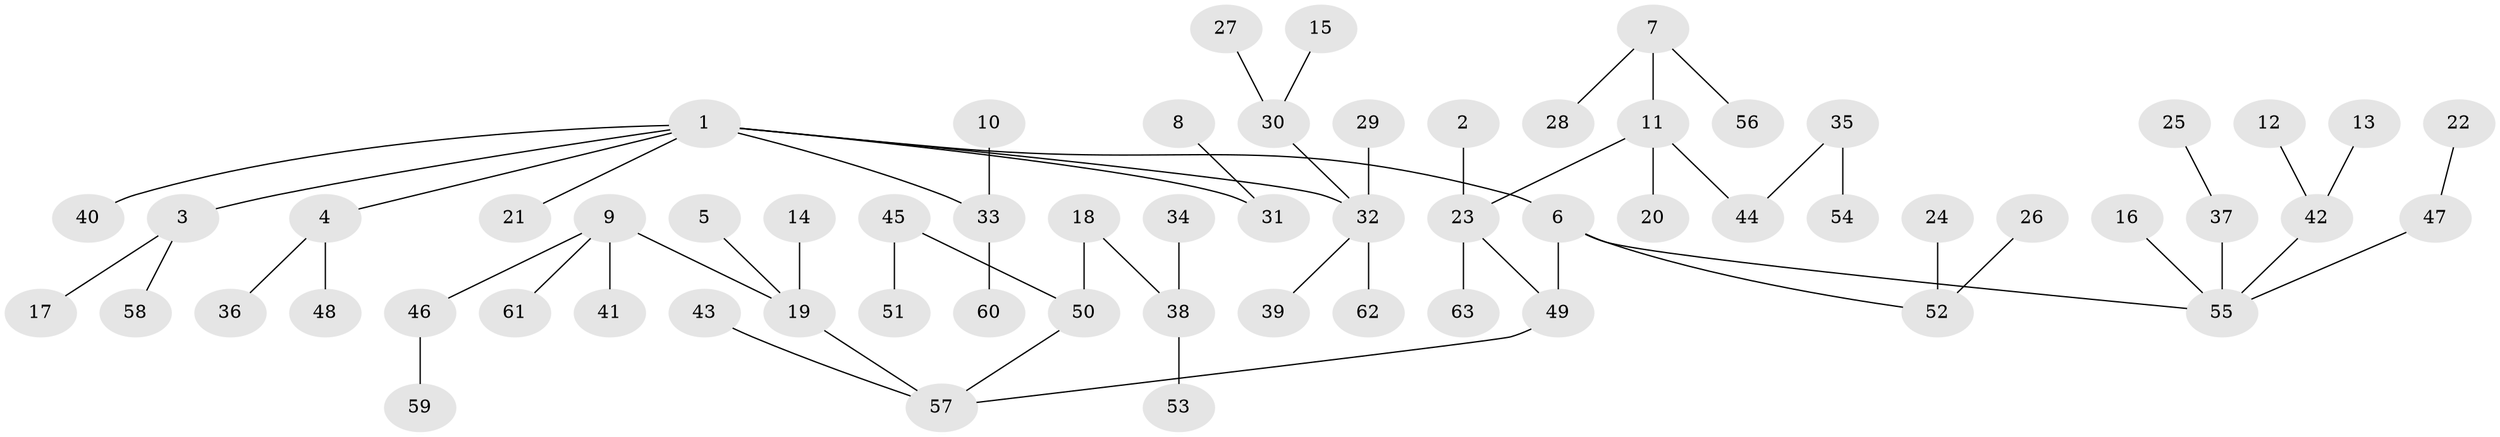 // original degree distribution, {6: 0.007936507936507936, 4: 0.0873015873015873, 7: 0.007936507936507936, 5: 0.06349206349206349, 1: 0.5555555555555556, 3: 0.10317460317460317, 2: 0.1746031746031746}
// Generated by graph-tools (version 1.1) at 2025/50/03/09/25 03:50:24]
// undirected, 63 vertices, 62 edges
graph export_dot {
graph [start="1"]
  node [color=gray90,style=filled];
  1;
  2;
  3;
  4;
  5;
  6;
  7;
  8;
  9;
  10;
  11;
  12;
  13;
  14;
  15;
  16;
  17;
  18;
  19;
  20;
  21;
  22;
  23;
  24;
  25;
  26;
  27;
  28;
  29;
  30;
  31;
  32;
  33;
  34;
  35;
  36;
  37;
  38;
  39;
  40;
  41;
  42;
  43;
  44;
  45;
  46;
  47;
  48;
  49;
  50;
  51;
  52;
  53;
  54;
  55;
  56;
  57;
  58;
  59;
  60;
  61;
  62;
  63;
  1 -- 3 [weight=1.0];
  1 -- 4 [weight=1.0];
  1 -- 6 [weight=1.0];
  1 -- 21 [weight=1.0];
  1 -- 31 [weight=1.0];
  1 -- 32 [weight=1.0];
  1 -- 33 [weight=1.0];
  1 -- 40 [weight=1.0];
  2 -- 23 [weight=1.0];
  3 -- 17 [weight=1.0];
  3 -- 58 [weight=1.0];
  4 -- 36 [weight=1.0];
  4 -- 48 [weight=1.0];
  5 -- 19 [weight=1.0];
  6 -- 49 [weight=1.0];
  6 -- 52 [weight=1.0];
  6 -- 55 [weight=1.0];
  7 -- 11 [weight=1.0];
  7 -- 28 [weight=1.0];
  7 -- 56 [weight=1.0];
  8 -- 31 [weight=1.0];
  9 -- 19 [weight=1.0];
  9 -- 41 [weight=1.0];
  9 -- 46 [weight=1.0];
  9 -- 61 [weight=1.0];
  10 -- 33 [weight=1.0];
  11 -- 20 [weight=1.0];
  11 -- 23 [weight=1.0];
  11 -- 44 [weight=1.0];
  12 -- 42 [weight=1.0];
  13 -- 42 [weight=1.0];
  14 -- 19 [weight=1.0];
  15 -- 30 [weight=1.0];
  16 -- 55 [weight=1.0];
  18 -- 38 [weight=1.0];
  18 -- 50 [weight=1.0];
  19 -- 57 [weight=1.0];
  22 -- 47 [weight=1.0];
  23 -- 49 [weight=1.0];
  23 -- 63 [weight=1.0];
  24 -- 52 [weight=1.0];
  25 -- 37 [weight=1.0];
  26 -- 52 [weight=1.0];
  27 -- 30 [weight=1.0];
  29 -- 32 [weight=1.0];
  30 -- 32 [weight=1.0];
  32 -- 39 [weight=1.0];
  32 -- 62 [weight=1.0];
  33 -- 60 [weight=1.0];
  34 -- 38 [weight=1.0];
  35 -- 44 [weight=1.0];
  35 -- 54 [weight=1.0];
  37 -- 55 [weight=1.0];
  38 -- 53 [weight=1.0];
  42 -- 55 [weight=1.0];
  43 -- 57 [weight=1.0];
  45 -- 50 [weight=1.0];
  45 -- 51 [weight=1.0];
  46 -- 59 [weight=1.0];
  47 -- 55 [weight=1.0];
  49 -- 57 [weight=1.0];
  50 -- 57 [weight=1.0];
}
